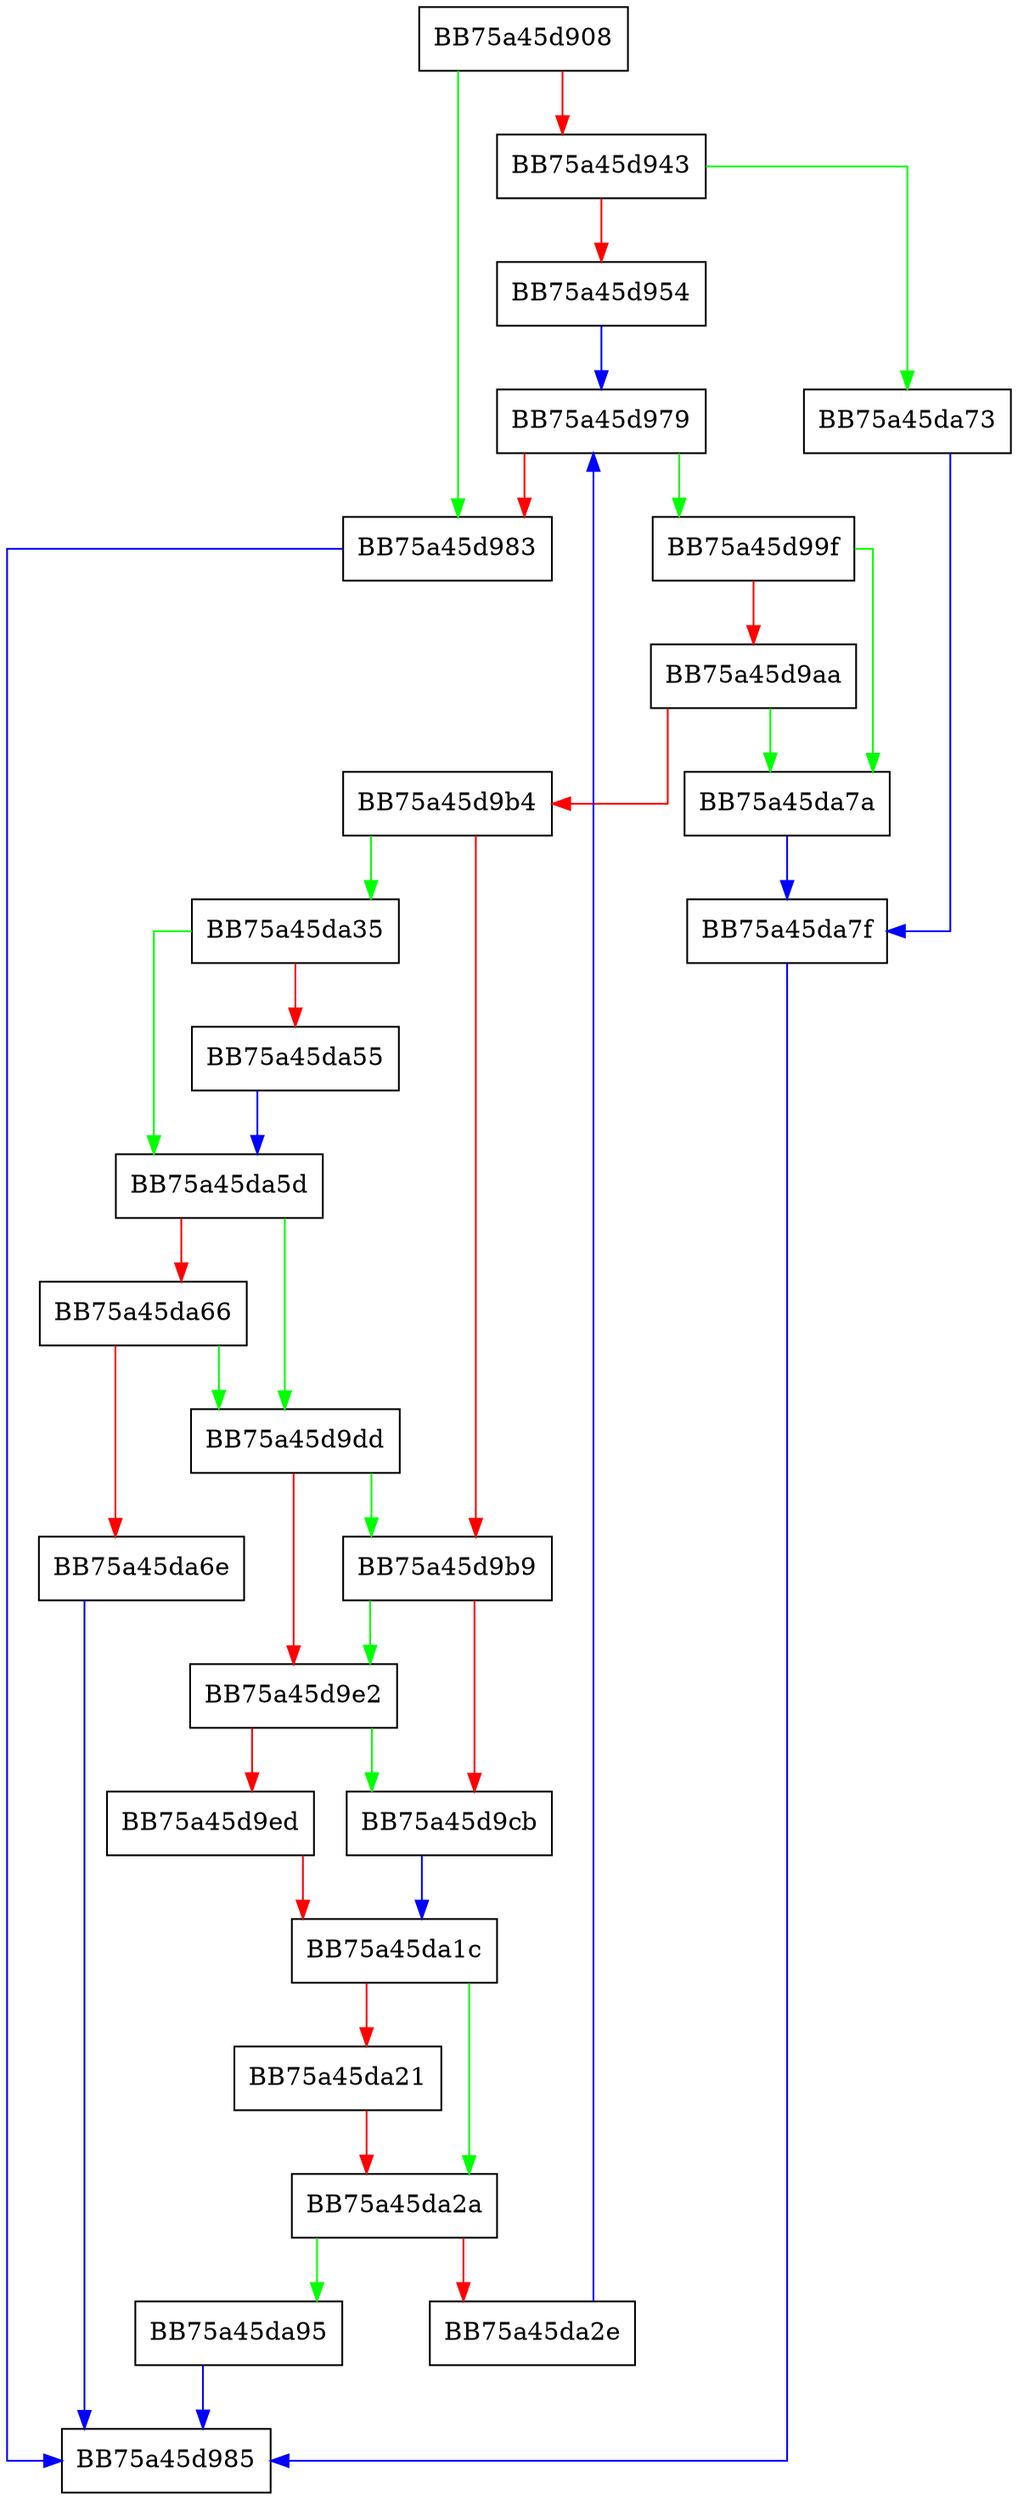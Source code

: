digraph clearCell {
  node [shape="box"];
  graph [splines=ortho];
  BB75a45d908 -> BB75a45d983 [color="green"];
  BB75a45d908 -> BB75a45d943 [color="red"];
  BB75a45d943 -> BB75a45da73 [color="green"];
  BB75a45d943 -> BB75a45d954 [color="red"];
  BB75a45d954 -> BB75a45d979 [color="blue"];
  BB75a45d979 -> BB75a45d99f [color="green"];
  BB75a45d979 -> BB75a45d983 [color="red"];
  BB75a45d983 -> BB75a45d985 [color="blue"];
  BB75a45d99f -> BB75a45da7a [color="green"];
  BB75a45d99f -> BB75a45d9aa [color="red"];
  BB75a45d9aa -> BB75a45da7a [color="green"];
  BB75a45d9aa -> BB75a45d9b4 [color="red"];
  BB75a45d9b4 -> BB75a45da35 [color="green"];
  BB75a45d9b4 -> BB75a45d9b9 [color="red"];
  BB75a45d9b9 -> BB75a45d9e2 [color="green"];
  BB75a45d9b9 -> BB75a45d9cb [color="red"];
  BB75a45d9cb -> BB75a45da1c [color="blue"];
  BB75a45d9dd -> BB75a45d9b9 [color="green"];
  BB75a45d9dd -> BB75a45d9e2 [color="red"];
  BB75a45d9e2 -> BB75a45d9cb [color="green"];
  BB75a45d9e2 -> BB75a45d9ed [color="red"];
  BB75a45d9ed -> BB75a45da1c [color="red"];
  BB75a45da1c -> BB75a45da2a [color="green"];
  BB75a45da1c -> BB75a45da21 [color="red"];
  BB75a45da21 -> BB75a45da2a [color="red"];
  BB75a45da2a -> BB75a45da95 [color="green"];
  BB75a45da2a -> BB75a45da2e [color="red"];
  BB75a45da2e -> BB75a45d979 [color="blue"];
  BB75a45da35 -> BB75a45da5d [color="green"];
  BB75a45da35 -> BB75a45da55 [color="red"];
  BB75a45da55 -> BB75a45da5d [color="blue"];
  BB75a45da5d -> BB75a45d9dd [color="green"];
  BB75a45da5d -> BB75a45da66 [color="red"];
  BB75a45da66 -> BB75a45d9dd [color="green"];
  BB75a45da66 -> BB75a45da6e [color="red"];
  BB75a45da6e -> BB75a45d985 [color="blue"];
  BB75a45da73 -> BB75a45da7f [color="blue"];
  BB75a45da7a -> BB75a45da7f [color="blue"];
  BB75a45da7f -> BB75a45d985 [color="blue"];
  BB75a45da95 -> BB75a45d985 [color="blue"];
}